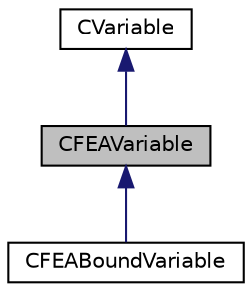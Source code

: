 digraph "CFEAVariable"
{
 // LATEX_PDF_SIZE
  edge [fontname="Helvetica",fontsize="10",labelfontname="Helvetica",labelfontsize="10"];
  node [fontname="Helvetica",fontsize="10",shape=record];
  Node1 [label="CFEAVariable",height=0.2,width=0.4,color="black", fillcolor="grey75", style="filled", fontcolor="black",tooltip="Class for defining the variables of the FEM structural problem."];
  Node2 -> Node1 [dir="back",color="midnightblue",fontsize="10",style="solid",fontname="Helvetica"];
  Node2 [label="CVariable",height=0.2,width=0.4,color="black", fillcolor="white", style="filled",URL="$classCVariable.html",tooltip="Main class for defining the variables."];
  Node1 -> Node3 [dir="back",color="midnightblue",fontsize="10",style="solid",fontname="Helvetica"];
  Node3 [label="CFEABoundVariable",height=0.2,width=0.4,color="black", fillcolor="white", style="filled",URL="$classCFEABoundVariable.html",tooltip="Class that adds storage of boundary variables (tractions) to CFEAVariable."];
}

